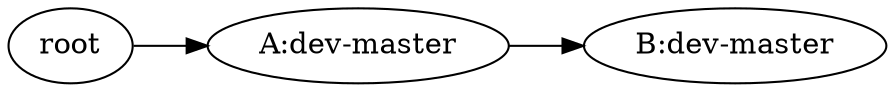 digraph scenario_1 {
    rankdir=LR;

    A [label="A:dev-master"];
    B [label="B:dev-master"];
    root -> A -> B;
}
